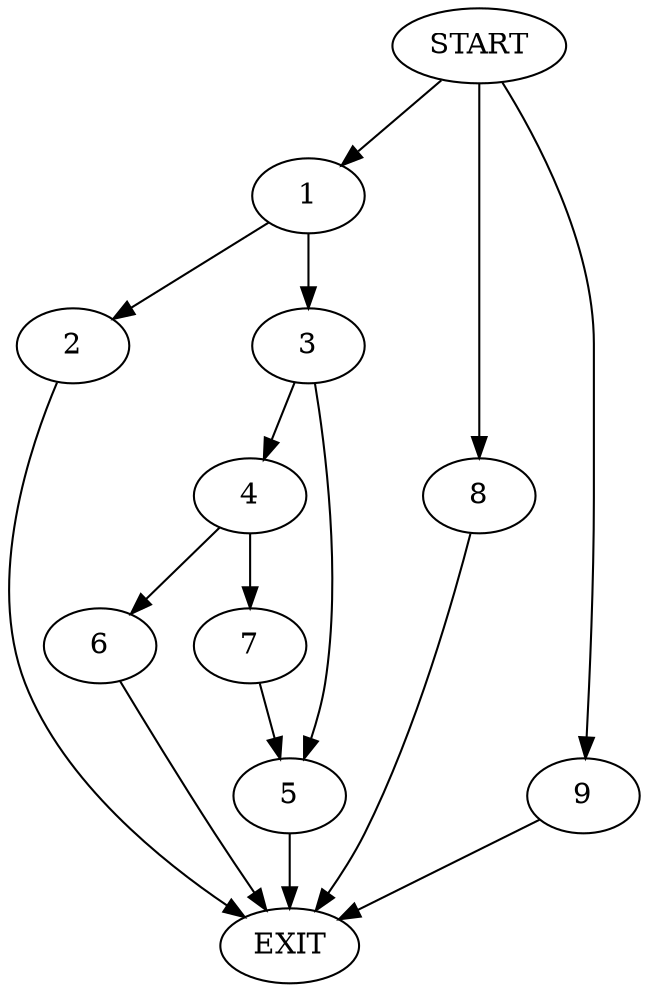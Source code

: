 digraph {
0 [label="START"]
10 [label="EXIT"]
0 -> 1
1 -> 2
1 -> 3
3 -> 4
3 -> 5
2 -> 10
4 -> 6
4 -> 7
5 -> 10
7 -> 5
6 -> 10
0 -> 8
8 -> 10
0 -> 9
9 -> 10
}

